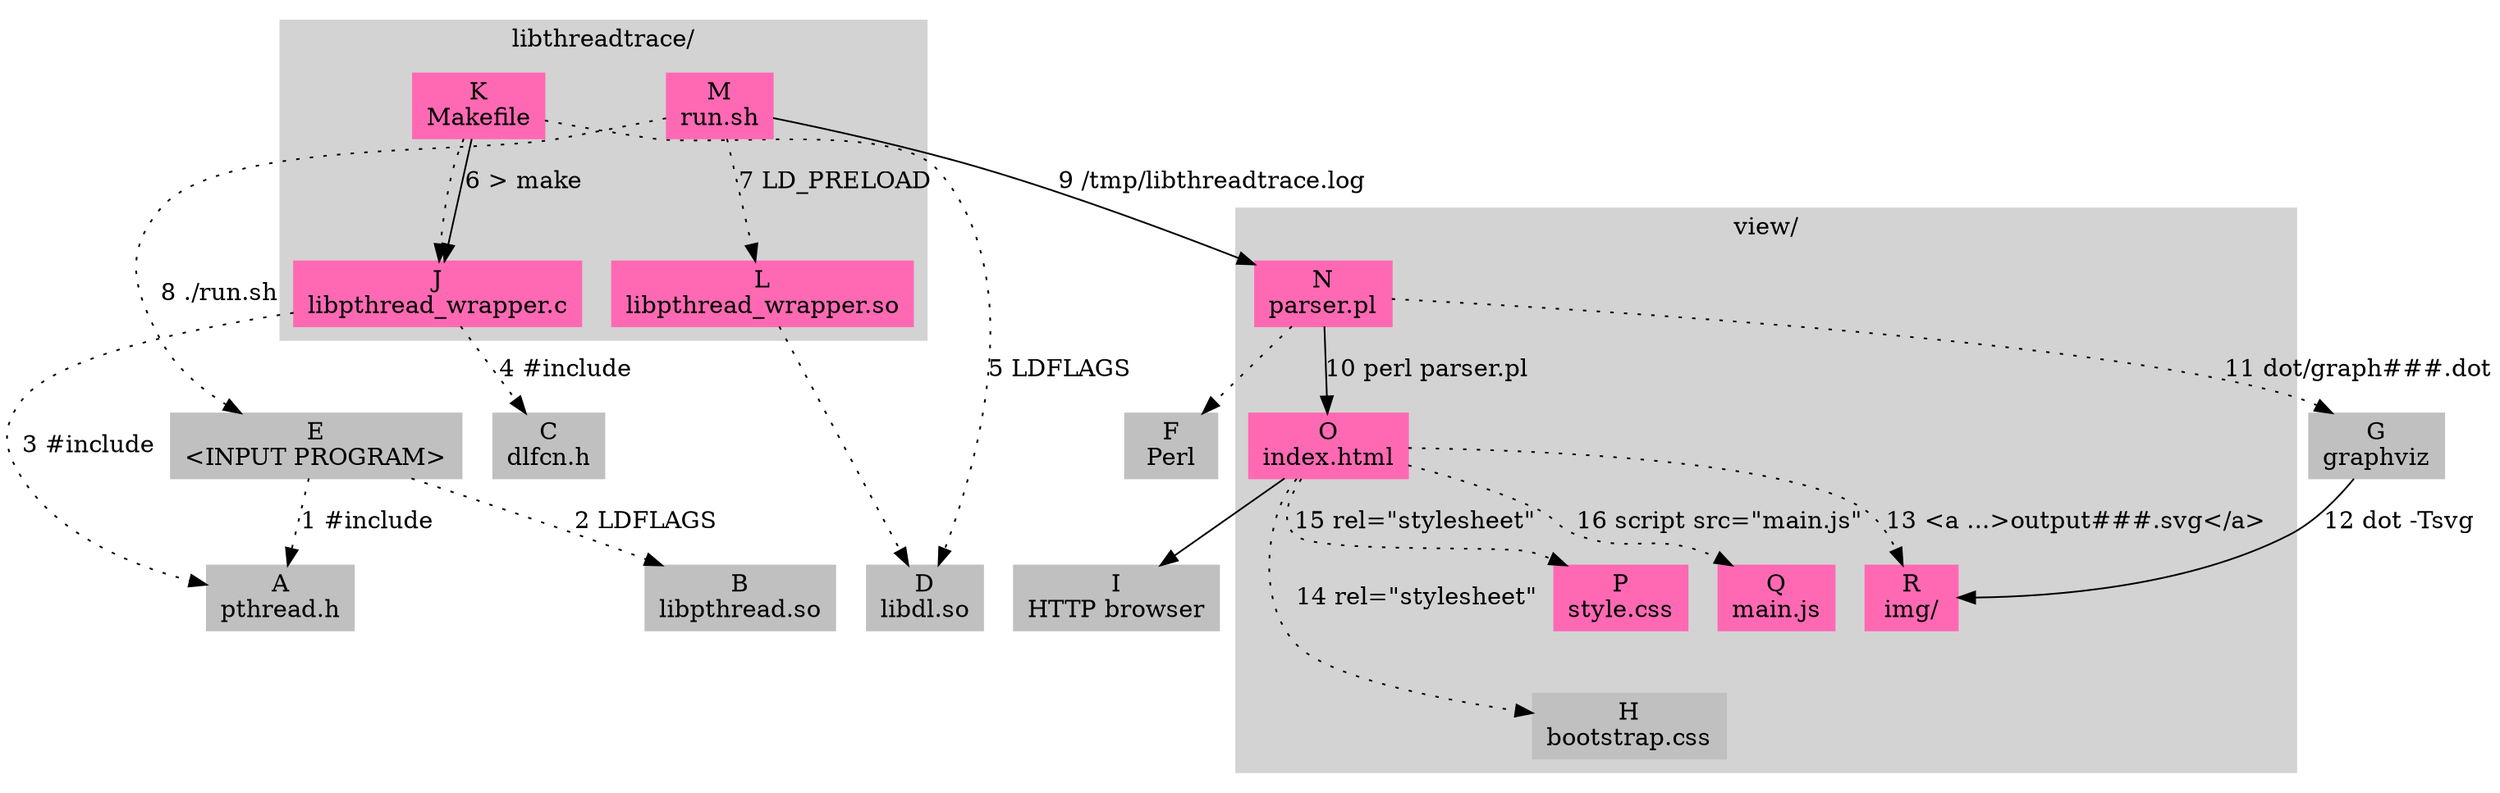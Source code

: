 digraph G {
	node [shape=box];
	node [style=filled];
	edge [style=dotted];
	
	node [color=grey]
	A [label="A\npthread.h"];
	B [label="B\nlibpthread.so"];
	C [label="C\ndlfcn.h"];
	D [label="D\nlibdl.so"];
	E [label="E\n<INPUT PROGRAM>"];
	F [label="F\nPerl"];
	G [label="G\ngraphviz"];
	H [label="H\nbootstrap.css"];
	I [label="I\nHTTP browser"];
		
	node [color=hotpink]
	J [label="J\nlibpthread_wrapper.c"];
	K [label="K\nMakefile"];
	L [label="L\nlibpthread_wrapper.so"];
	M [label="M\nrun.sh"];
	N [label="N\nparser.pl"];
	O [label="O\nindex.html"];
	P [label="P\nstyle.css"];
	Q [label="Q\nmain.js"];
	R [label="R\nimg/"];

	E -> B [label="2 LDFLAGS"];
	J -> A [label="3 #include"];
	J -> C [label="4 #include"];
	K -> D [label="5 LDFLAGS"];
	L -> D [label=""];
	K -> J [label="6 > make", style="solid"];
	M -> L [label="7 LD_PRELOAD"];
	M -> E [label="8 ./run.sh"];
	M -> N [label="9 /tmp/libthreadtrace.log", style="solid"];
	N -> G [label="11 dot/graph###.dot"];
	G -> R [label="12 dot -Tsvg", style="solid"];	
	N -> F [label=""];
	O -> I [style="solid"];

subgraph cluster_0 {
	style=invis;
	B;
	D;
}

subgraph cluster_1 {
	label = "libthreadtrace/";
	style=filled;
	color=lightgrey;
	M;
	L;
	K -> J [label=""];
}

subgraph cluster_2 {
	style=invis;
	A;
	C;
	E -> A [label="1 #include"];
}

subgraph cluster_4 {
	label="view/";
	style=filled;
	color=lightgrey;
	N -> O [label="10 perl parser.pl", style="solid"];
	O -> R [label="13 <a ...>output###.svg</a>"];
	O -> H [label="14 rel=\"stylesheet\""];
	O -> P [label="15 rel=\"stylesheet\""];
	O -> Q [label="16 script src=\"main.js\""];
	R -> H [style=invis];
}

}
